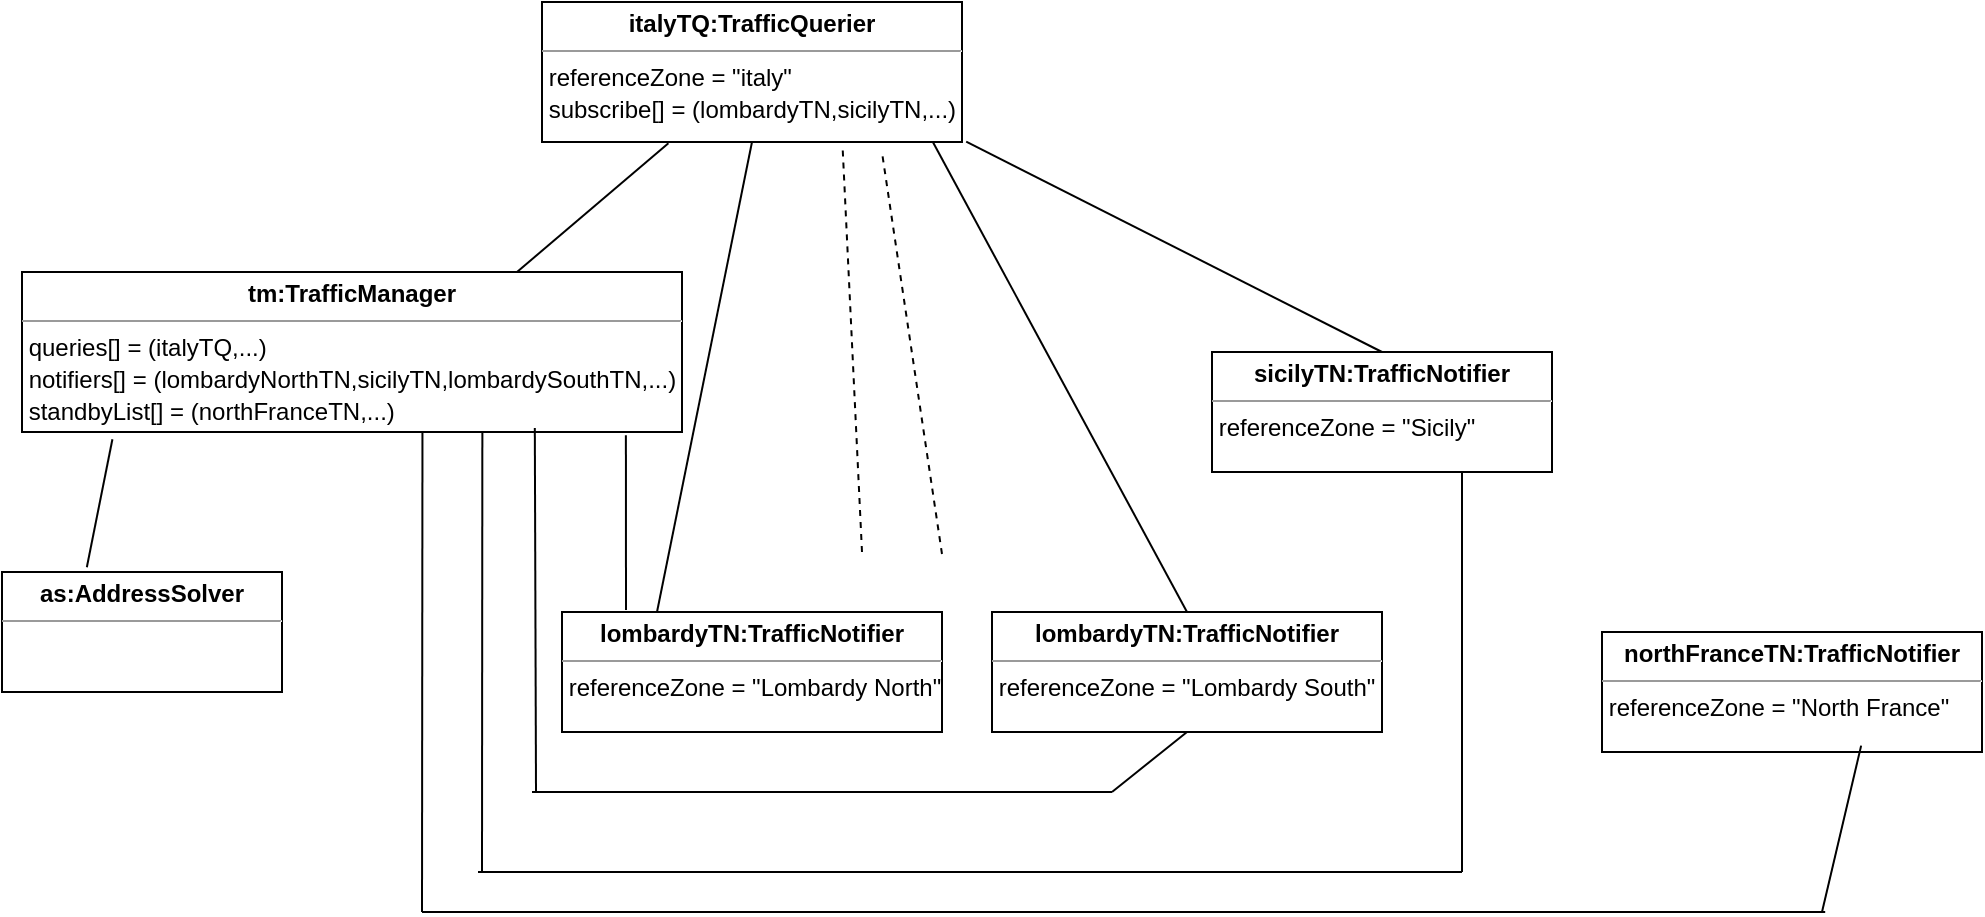 <mxfile version="12.3.6" type="device" pages="1"><diagram id="2id-LAOyAnLcdN30S22N" name="Page-1"><mxGraphModel dx="496" dy="481" grid="1" gridSize="10" guides="1" tooltips="1" connect="1" arrows="1" fold="1" page="1" pageScale="1" pageWidth="827" pageHeight="1169" math="0" shadow="0"><root><mxCell id="0"/><mxCell id="1" parent="0"/><mxCell id="1fLkbN_qFpDbXuKokuqp-1" value="&lt;p style=&quot;margin: 0px ; margin-top: 4px ; text-align: center&quot;&gt;&lt;b&gt;tm:TrafficManager&lt;/b&gt;&lt;/p&gt;&lt;hr size=&quot;1&quot;&gt;&lt;div style=&quot;height: 2px&quot;&gt;&amp;nbsp;queries[] = (italyTQ,...)&lt;/div&gt;&lt;div style=&quot;height: 2px&quot;&gt;&lt;br&gt;&lt;/div&gt;&lt;div style=&quot;height: 2px&quot;&gt;&lt;br&gt;&lt;/div&gt;&lt;div style=&quot;height: 2px&quot;&gt;&lt;br&gt;&lt;/div&gt;&lt;div style=&quot;height: 2px&quot;&gt;&lt;br&gt;&lt;/div&gt;&lt;div style=&quot;height: 2px&quot;&gt;&lt;br&gt;&lt;/div&gt;&lt;div style=&quot;height: 2px&quot;&gt;&lt;br&gt;&lt;/div&gt;&lt;div style=&quot;height: 2px&quot;&gt;&lt;br&gt;&lt;/div&gt;&lt;div style=&quot;height: 2px&quot;&gt;&amp;nbsp;notifiers[] = (lombardyNorthTN,sicilyTN,lombardySouthTN,...)&lt;/div&gt;&lt;div style=&quot;height: 2px&quot;&gt;&lt;br&gt;&lt;/div&gt;&lt;div style=&quot;height: 2px&quot;&gt;&lt;br&gt;&lt;/div&gt;&lt;div style=&quot;height: 2px&quot;&gt;&lt;br&gt;&lt;/div&gt;&lt;div style=&quot;height: 2px&quot;&gt;&lt;br&gt;&lt;/div&gt;&lt;div style=&quot;height: 2px&quot;&gt;&lt;br&gt;&lt;/div&gt;&lt;div style=&quot;height: 2px&quot;&gt;&lt;br&gt;&lt;/div&gt;&lt;div style=&quot;height: 2px&quot;&gt;&lt;br&gt;&lt;/div&gt;&lt;div style=&quot;height: 2px&quot;&gt;&amp;nbsp;standbyList[] = (northFranceTN,...)&lt;/div&gt;" style="verticalAlign=top;align=left;overflow=fill;fontSize=12;fontFamily=Helvetica;html=1;" vertex="1" parent="1"><mxGeometry x="40" y="160" width="330" height="80" as="geometry"/></mxCell><mxCell id="1fLkbN_qFpDbXuKokuqp-2" value="&lt;p style=&quot;margin: 0px ; margin-top: 4px ; text-align: center&quot;&gt;&lt;b&gt;italyTQ:TrafficQuerier&lt;/b&gt;&lt;/p&gt;&lt;hr size=&quot;1&quot;&gt;&lt;div style=&quot;height: 2px&quot;&gt;&amp;nbsp;referenceZone = &quot;italy&quot;&lt;/div&gt;&lt;div style=&quot;height: 2px&quot;&gt;&lt;br&gt;&lt;/div&gt;&lt;div style=&quot;height: 2px&quot;&gt;&lt;br&gt;&lt;/div&gt;&lt;div style=&quot;height: 2px&quot;&gt;&lt;br&gt;&lt;/div&gt;&lt;div style=&quot;height: 2px&quot;&gt;&lt;br&gt;&lt;/div&gt;&lt;div style=&quot;height: 2px&quot;&gt;&lt;br&gt;&lt;/div&gt;&lt;div style=&quot;height: 2px&quot;&gt;&lt;br&gt;&lt;/div&gt;&lt;div style=&quot;height: 2px&quot;&gt;&lt;br&gt;&lt;/div&gt;&lt;div style=&quot;height: 2px&quot;&gt;&amp;nbsp;subscribe[] = (lombardyTN,sicilyTN,...)&lt;/div&gt;" style="verticalAlign=top;align=left;overflow=fill;fontSize=12;fontFamily=Helvetica;html=1;" vertex="1" parent="1"><mxGeometry x="300" y="25" width="210" height="70" as="geometry"/></mxCell><mxCell id="1fLkbN_qFpDbXuKokuqp-3" value="&lt;p style=&quot;margin: 0px ; margin-top: 4px ; text-align: center&quot;&gt;&lt;b&gt;as:AddressSolver&lt;/b&gt;&lt;/p&gt;&lt;hr size=&quot;1&quot;&gt;&lt;div style=&quot;height: 2px&quot;&gt;&lt;/div&gt;" style="verticalAlign=top;align=left;overflow=fill;fontSize=12;fontFamily=Helvetica;html=1;" vertex="1" parent="1"><mxGeometry x="30" y="310" width="140" height="60" as="geometry"/></mxCell><mxCell id="1fLkbN_qFpDbXuKokuqp-4" value="&lt;p style=&quot;margin: 0px ; margin-top: 4px ; text-align: center&quot;&gt;&lt;b&gt;lombardyTN:TrafficNotifier&lt;/b&gt;&lt;/p&gt;&lt;hr size=&quot;1&quot;&gt;&lt;div style=&quot;height: 2px&quot;&gt;&amp;nbsp;referenceZone = &quot;Lombardy North&quot;&lt;/div&gt;&lt;span style=&quot;color: rgba(0 , 0 , 0 , 0) ; font-family: monospace ; font-size: 0px&quot;&gt;%3CmxGraphModel%3E%3Croot%3E%3CmxCell%20id%3D%220%22%2F%3E%3CmxCell%20id%3D%221%22%20parent%3D%220%22%2F%3E%3CmxCell%20id%3D%222%22%20value%3D%22%26lt%3Bp%20style%3D%26quot%3Bmargin%3A0px%3Bmargin-top%3A4px%3Btext-align%3Acenter%3B%26quot%3B%26gt%3B%26lt%3Bb%26gt%3BClass%26lt%3B%2Fb%26gt%3B%26lt%3B%2Fp%26gt%3B%26lt%3Bhr%20size%3D%26quot%3B1%26quot%3B%2F%26gt%3B%26lt%3Bdiv%20style%3D%26quot%3Bheight%3A2px%3B%26quot%3B%26gt%3B%26lt%3B%2Fdiv%26gt%3B%22%20style%3D%22verticalAlign%3Dtop%3Balign%3Dleft%3Boverflow%3Dfill%3BfontSize%3D12%3BfontFamily%3DHelvetica%3Bhtml%3D1%3B%22%20vertex%3D%221%22%20parent%3D%221%22%3E%3CmxGeometry%20x%3D%22730%22%20y%3D%22230%22%20width%3D%22140%22%20height%3D%2260%22%20as%3D%22geometry%22%2F%3E%3C%2FmxCell%3E%3C%2Froot%3E%3C%2FmxGraphModel%3E&lt;/span&gt;" style="verticalAlign=top;align=left;overflow=fill;fontSize=12;fontFamily=Helvetica;html=1;" vertex="1" parent="1"><mxGeometry x="310" y="330" width="190" height="60" as="geometry"/></mxCell><mxCell id="1fLkbN_qFpDbXuKokuqp-9" value="&lt;p style=&quot;margin: 0px ; margin-top: 4px ; text-align: center&quot;&gt;&lt;b&gt;sicilyTN:TrafficNotifier&lt;/b&gt;&lt;/p&gt;&lt;hr size=&quot;1&quot;&gt;&lt;div style=&quot;height: 2px&quot;&gt;&amp;nbsp;referenceZone = &quot;Sicily&quot;&lt;/div&gt;&lt;span style=&quot;color: rgba(0 , 0 , 0 , 0) ; font-family: monospace ; font-size: 0px&quot;&gt;%3CmxGraphModel%3E%3Croot%3E%3CmxCell%20id%3D%220%22%2F%3E%3CmxCell%20id%3D%221%22%20parent%3D%220%22%2F%3E%3CmxCell%20id%3D%222%22%20value%3D%22%26lt%3Bp%20style%3D%26quot%3Bmargin%3A0px%3Bmargin-top%3A4px%3Btext-align%3Acenter%3B%26quot%3B%26gt%3B%26lt%3Bb%26gt%3BClass%26lt%3B%2Fb%26gt%3B%26lt%3B%2Fp%26gt%3B%26lt%3Bhr%20size%3D%26quot%3B1%26quot%3B%2F%26gt%3B%26lt%3Bdiv%20style%3D%26quot%3Bheight%3A2px%3B%26quot%3B%26gt%3B%26lt%3B%2Fdiv%26gt%3B%22%20style%3D%22verticalAlign%3Dtop%3Balign%3Dleft%3Boverflow%3Dfill%3BfontSize%3D12%3BfontFamily%3DHelvetica%3Bhtml%3D1%3B%22%20vertex%3D%221%22%20parent%3D%221%22%3E%3CmxGeometry%20x%3D%22730%22%20y%3D%22230%22%20width%3D%22140%22%20height%3D%2260%22%20as%3D%22geometry%22%2F%3E%3C%2FmxCell%3E%3C%2Froot%3E%3C%2FmxGraphModel%3E&lt;/span&gt;" style="verticalAlign=top;align=left;overflow=fill;fontSize=12;fontFamily=Helvetica;html=1;" vertex="1" parent="1"><mxGeometry x="635" y="200" width="170" height="60" as="geometry"/></mxCell><mxCell id="1fLkbN_qFpDbXuKokuqp-11" value="&lt;p style=&quot;margin: 0px ; margin-top: 4px ; text-align: center&quot;&gt;&lt;b&gt;northFranceTN:TrafficNotifier&lt;/b&gt;&lt;/p&gt;&lt;hr size=&quot;1&quot;&gt;&lt;div style=&quot;height: 2px&quot;&gt;&amp;nbsp;referenceZone = &quot;North France&quot;&lt;/div&gt;&lt;span style=&quot;color: rgba(0 , 0 , 0 , 0) ; font-family: monospace ; font-size: 0px&quot;&gt;%3CmxGraphModel%3E%3Croot%3E%3CmxCell%20id%3D%220%22%2F%3E%3CmxCell%20id%3D%221%22%20parent%3D%220%22%2F%3E%3CmxCell%20id%3D%222%22%20value%3D%22%26lt%3Bp%20style%3D%26quot%3Bmargin%3A0px%3Bmargin-top%3A4px%3Btext-align%3Acenter%3B%26quot%3B%26gt%3B%26lt%3Bb%26gt%3BClass%26lt%3B%2Fb%26gt%3B%26lt%3B%2Fp%26gt%3B%26lt%3Bhr%20size%3D%26quot%3B1%26quot%3B%2F%26gt%3B%26lt%3Bdiv%20style%3D%26quot%3Bheight%3A2px%3B%26quot%3B%26gt%3B%26lt%3B%2Fdiv%26gt%3B%22%20style%3D%22verticalAlign%3Dtop%3Balign%3Dleft%3Boverflow%3Dfill%3BfontSize%3D12%3BfontFamily%3DHelvetica%3Bhtml%3D1%3B%22%20vertex%3D%221%22%20parent%3D%221%22%3E%3CmxGeometry%20x%3D%22730%22%20y%3D%22230%22%20width%3D%22140%22%20height%3D%2260%22%20as%3D%22geometry%22%2F%3E%3C%2FmxCell%3E%3C%2Froot%3E%3C%2FmxGraphModel%3E&lt;/span&gt;" style="verticalAlign=top;align=left;overflow=fill;fontSize=12;fontFamily=Helvetica;html=1;" vertex="1" parent="1"><mxGeometry x="830" y="340" width="190" height="60" as="geometry"/></mxCell><mxCell id="1fLkbN_qFpDbXuKokuqp-12" value="" style="endArrow=none;html=1;entryX=0.137;entryY=1.045;entryDx=0;entryDy=0;entryPerimeter=0;exitX=0.303;exitY=-0.04;exitDx=0;exitDy=0;exitPerimeter=0;" edge="1" parent="1" source="1fLkbN_qFpDbXuKokuqp-3" target="1fLkbN_qFpDbXuKokuqp-1"><mxGeometry width="50" height="50" relative="1" as="geometry"><mxPoint x="40" y="320" as="sourcePoint"/><mxPoint x="90" y="270" as="targetPoint"/></mxGeometry></mxCell><mxCell id="1fLkbN_qFpDbXuKokuqp-13" value="" style="endArrow=none;html=1;entryX=0.301;entryY=1.009;entryDx=0;entryDy=0;entryPerimeter=0;exitX=0.75;exitY=0;exitDx=0;exitDy=0;" edge="1" parent="1" source="1fLkbN_qFpDbXuKokuqp-1" target="1fLkbN_qFpDbXuKokuqp-2"><mxGeometry width="50" height="50" relative="1" as="geometry"><mxPoint x="180" y="140" as="sourcePoint"/><mxPoint x="230" y="90" as="targetPoint"/></mxGeometry></mxCell><mxCell id="1fLkbN_qFpDbXuKokuqp-17" value="" style="endArrow=none;html=1;entryX=0.5;entryY=1;entryDx=0;entryDy=0;exitX=0.25;exitY=0;exitDx=0;exitDy=0;" edge="1" parent="1" source="1fLkbN_qFpDbXuKokuqp-4" target="1fLkbN_qFpDbXuKokuqp-2"><mxGeometry width="50" height="50" relative="1" as="geometry"><mxPoint x="390" y="170" as="sourcePoint"/><mxPoint x="440" y="120" as="targetPoint"/></mxGeometry></mxCell><mxCell id="1fLkbN_qFpDbXuKokuqp-18" value="" style="endArrow=none;html=1;entryX=1.01;entryY=0.997;entryDx=0;entryDy=0;exitX=0.5;exitY=0;exitDx=0;exitDy=0;entryPerimeter=0;" edge="1" parent="1" source="1fLkbN_qFpDbXuKokuqp-9" target="1fLkbN_qFpDbXuKokuqp-2"><mxGeometry width="50" height="50" relative="1" as="geometry"><mxPoint x="499" y="335" as="sourcePoint"/><mxPoint x="501.5" y="90" as="targetPoint"/></mxGeometry></mxCell><mxCell id="1fLkbN_qFpDbXuKokuqp-19" value="" style="endArrow=none;dashed=1;html=1;entryX=0.716;entryY=1.054;entryDx=0;entryDy=0;entryPerimeter=0;" edge="1" parent="1" target="1fLkbN_qFpDbXuKokuqp-2"><mxGeometry width="50" height="50" relative="1" as="geometry"><mxPoint x="460" y="300" as="sourcePoint"/><mxPoint x="480" y="180" as="targetPoint"/></mxGeometry></mxCell><mxCell id="1fLkbN_qFpDbXuKokuqp-20" value="" style="endArrow=none;dashed=1;html=1;entryX=0.716;entryY=1.054;entryDx=0;entryDy=0;entryPerimeter=0;" edge="1" parent="1"><mxGeometry width="50" height="50" relative="1" as="geometry"><mxPoint x="500" y="301" as="sourcePoint"/><mxPoint x="469.86" y="99.28" as="targetPoint"/></mxGeometry></mxCell><mxCell id="1fLkbN_qFpDbXuKokuqp-22" value="" style="endArrow=none;html=1;exitX=0.915;exitY=1.02;exitDx=0;exitDy=0;exitPerimeter=0;" edge="1" parent="1" source="1fLkbN_qFpDbXuKokuqp-1"><mxGeometry width="50" height="50" relative="1" as="geometry"><mxPoint x="230" y="370" as="sourcePoint"/><mxPoint x="342" y="329" as="targetPoint"/></mxGeometry></mxCell><mxCell id="1fLkbN_qFpDbXuKokuqp-23" value="" style="endArrow=none;html=1;entryX=0.777;entryY=0.975;entryDx=0;entryDy=0;entryPerimeter=0;" edge="1" parent="1" target="1fLkbN_qFpDbXuKokuqp-1"><mxGeometry width="50" height="50" relative="1" as="geometry"><mxPoint x="297" y="420" as="sourcePoint"/><mxPoint x="300" y="260" as="targetPoint"/></mxGeometry></mxCell><mxCell id="1fLkbN_qFpDbXuKokuqp-24" value="" style="endArrow=none;html=1;entryX=0.887;entryY=0.995;entryDx=0;entryDy=0;entryPerimeter=0;" edge="1" parent="1"><mxGeometry width="50" height="50" relative="1" as="geometry"><mxPoint x="240" y="480" as="sourcePoint"/><mxPoint x="240.23" y="239.6" as="targetPoint"/></mxGeometry></mxCell><mxCell id="1fLkbN_qFpDbXuKokuqp-26" value="" style="endArrow=none;html=1;" edge="1" parent="1"><mxGeometry width="50" height="50" relative="1" as="geometry"><mxPoint x="240" y="480" as="sourcePoint"/><mxPoint x="941.6" y="480" as="targetPoint"/></mxGeometry></mxCell><mxCell id="1fLkbN_qFpDbXuKokuqp-27" value="" style="endArrow=none;html=1;" edge="1" parent="1"><mxGeometry width="50" height="50" relative="1" as="geometry"><mxPoint x="295" y="420" as="sourcePoint"/><mxPoint x="585" y="420" as="targetPoint"/></mxGeometry></mxCell><mxCell id="1fLkbN_qFpDbXuKokuqp-28" value="" style="endArrow=none;html=1;" edge="1" parent="1"><mxGeometry width="50" height="50" relative="1" as="geometry"><mxPoint x="760" y="460" as="sourcePoint"/><mxPoint x="760" y="260" as="targetPoint"/></mxGeometry></mxCell><mxCell id="1fLkbN_qFpDbXuKokuqp-29" value="" style="endArrow=none;html=1;exitX=0.682;exitY=0.947;exitDx=0;exitDy=0;exitPerimeter=0;" edge="1" parent="1" source="1fLkbN_qFpDbXuKokuqp-11"><mxGeometry width="50" height="50" relative="1" as="geometry"><mxPoint x="800" y="460" as="sourcePoint"/><mxPoint x="940" y="480" as="targetPoint"/></mxGeometry></mxCell><mxCell id="1fLkbN_qFpDbXuKokuqp-34" value="&lt;p style=&quot;margin: 0px ; margin-top: 4px ; text-align: center&quot;&gt;&lt;b&gt;lombardyTN:TrafficNotifier&lt;/b&gt;&lt;/p&gt;&lt;hr size=&quot;1&quot;&gt;&lt;div style=&quot;height: 2px&quot;&gt;&amp;nbsp;referenceZone = &quot;Lombardy South&quot;&lt;/div&gt;&lt;span style=&quot;color: rgba(0 , 0 , 0 , 0) ; font-family: monospace ; font-size: 0px&quot;&gt;%3CmxGraphModel%3E%3Croot%3E%3CmxCell%20id%3D%220%22%2F%3E%3CmxCell%20id%3D%221%22%20parent%3D%220%22%2F%3E%3CmxCell%20id%3D%222%22%20value%3D%22%26lt%3Bp%20style%3D%26quot%3Bmargin%3A0px%3Bmargin-top%3A4px%3Btext-align%3Acenter%3B%26quot%3B%26gt%3B%26lt%3Bb%26gt%3BClass%26lt%3B%2Fb%26gt%3B%26lt%3B%2Fp%26gt%3B%26lt%3Bhr%20size%3D%26quot%3B1%26quot%3B%2F%26gt%3B%26lt%3Bdiv%20style%3D%26quot%3Bheight%3A2px%3B%26quot%3B%26gt%3B%26lt%3B%2Fdiv%26gt%3B%22%20style%3D%22verticalAlign%3Dtop%3Balign%3Dleft%3Boverflow%3Dfill%3BfontSize%3D12%3BfontFamily%3DHelvetica%3Bhtml%3D1%3B%22%20vertex%3D%221%22%20parent%3D%221%22%3E%3CmxGeometry%20x%3D%22730%22%20y%3D%22230%22%20width%3D%22140%22%20height%3D%2260%22%20as%3D%22geometry%22%2F%3E%3C%2FmxCell%3E%3C%2Froot%3E%3C%2FmxGraphModel%3Eu&lt;/span&gt;" style="verticalAlign=top;align=left;overflow=fill;fontSize=12;fontFamily=Helvetica;html=1;" vertex="1" parent="1"><mxGeometry x="525" y="330" width="195" height="60" as="geometry"/></mxCell><mxCell id="1fLkbN_qFpDbXuKokuqp-35" value="" style="endArrow=none;html=1;entryX=0.93;entryY=0.997;entryDx=0;entryDy=0;entryPerimeter=0;exitX=0.5;exitY=0;exitDx=0;exitDy=0;" edge="1" parent="1" source="1fLkbN_qFpDbXuKokuqp-34" target="1fLkbN_qFpDbXuKokuqp-2"><mxGeometry width="50" height="50" relative="1" as="geometry"><mxPoint x="530" y="220" as="sourcePoint"/><mxPoint x="580" y="170" as="targetPoint"/></mxGeometry></mxCell><mxCell id="1fLkbN_qFpDbXuKokuqp-36" value="" style="endArrow=none;html=1;entryX=0.5;entryY=1;entryDx=0;entryDy=0;" edge="1" parent="1" target="1fLkbN_qFpDbXuKokuqp-34"><mxGeometry width="50" height="50" relative="1" as="geometry"><mxPoint x="585" y="420" as="sourcePoint"/><mxPoint x="610" y="430" as="targetPoint"/></mxGeometry></mxCell><mxCell id="1fLkbN_qFpDbXuKokuqp-37" value="" style="endArrow=none;html=1;entryX=0.554;entryY=1;entryDx=0;entryDy=0;entryPerimeter=0;" edge="1" parent="1"><mxGeometry width="50" height="50" relative="1" as="geometry"><mxPoint x="270" y="460" as="sourcePoint"/><mxPoint x="270.18" y="240" as="targetPoint"/></mxGeometry></mxCell><mxCell id="1fLkbN_qFpDbXuKokuqp-38" value="" style="endArrow=none;html=1;" edge="1" parent="1"><mxGeometry width="50" height="50" relative="1" as="geometry"><mxPoint x="268" y="460" as="sourcePoint"/><mxPoint x="760" y="460" as="targetPoint"/></mxGeometry></mxCell></root></mxGraphModel></diagram></mxfile>